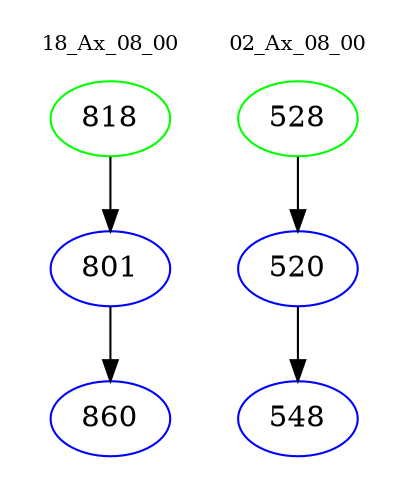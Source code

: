 digraph{
subgraph cluster_0 {
color = white
label = "18_Ax_08_00";
fontsize=10;
T0_818 [label="818", color="green"]
T0_818 -> T0_801 [color="black"]
T0_801 [label="801", color="blue"]
T0_801 -> T0_860 [color="black"]
T0_860 [label="860", color="blue"]
}
subgraph cluster_1 {
color = white
label = "02_Ax_08_00";
fontsize=10;
T1_528 [label="528", color="green"]
T1_528 -> T1_520 [color="black"]
T1_520 [label="520", color="blue"]
T1_520 -> T1_548 [color="black"]
T1_548 [label="548", color="blue"]
}
}
